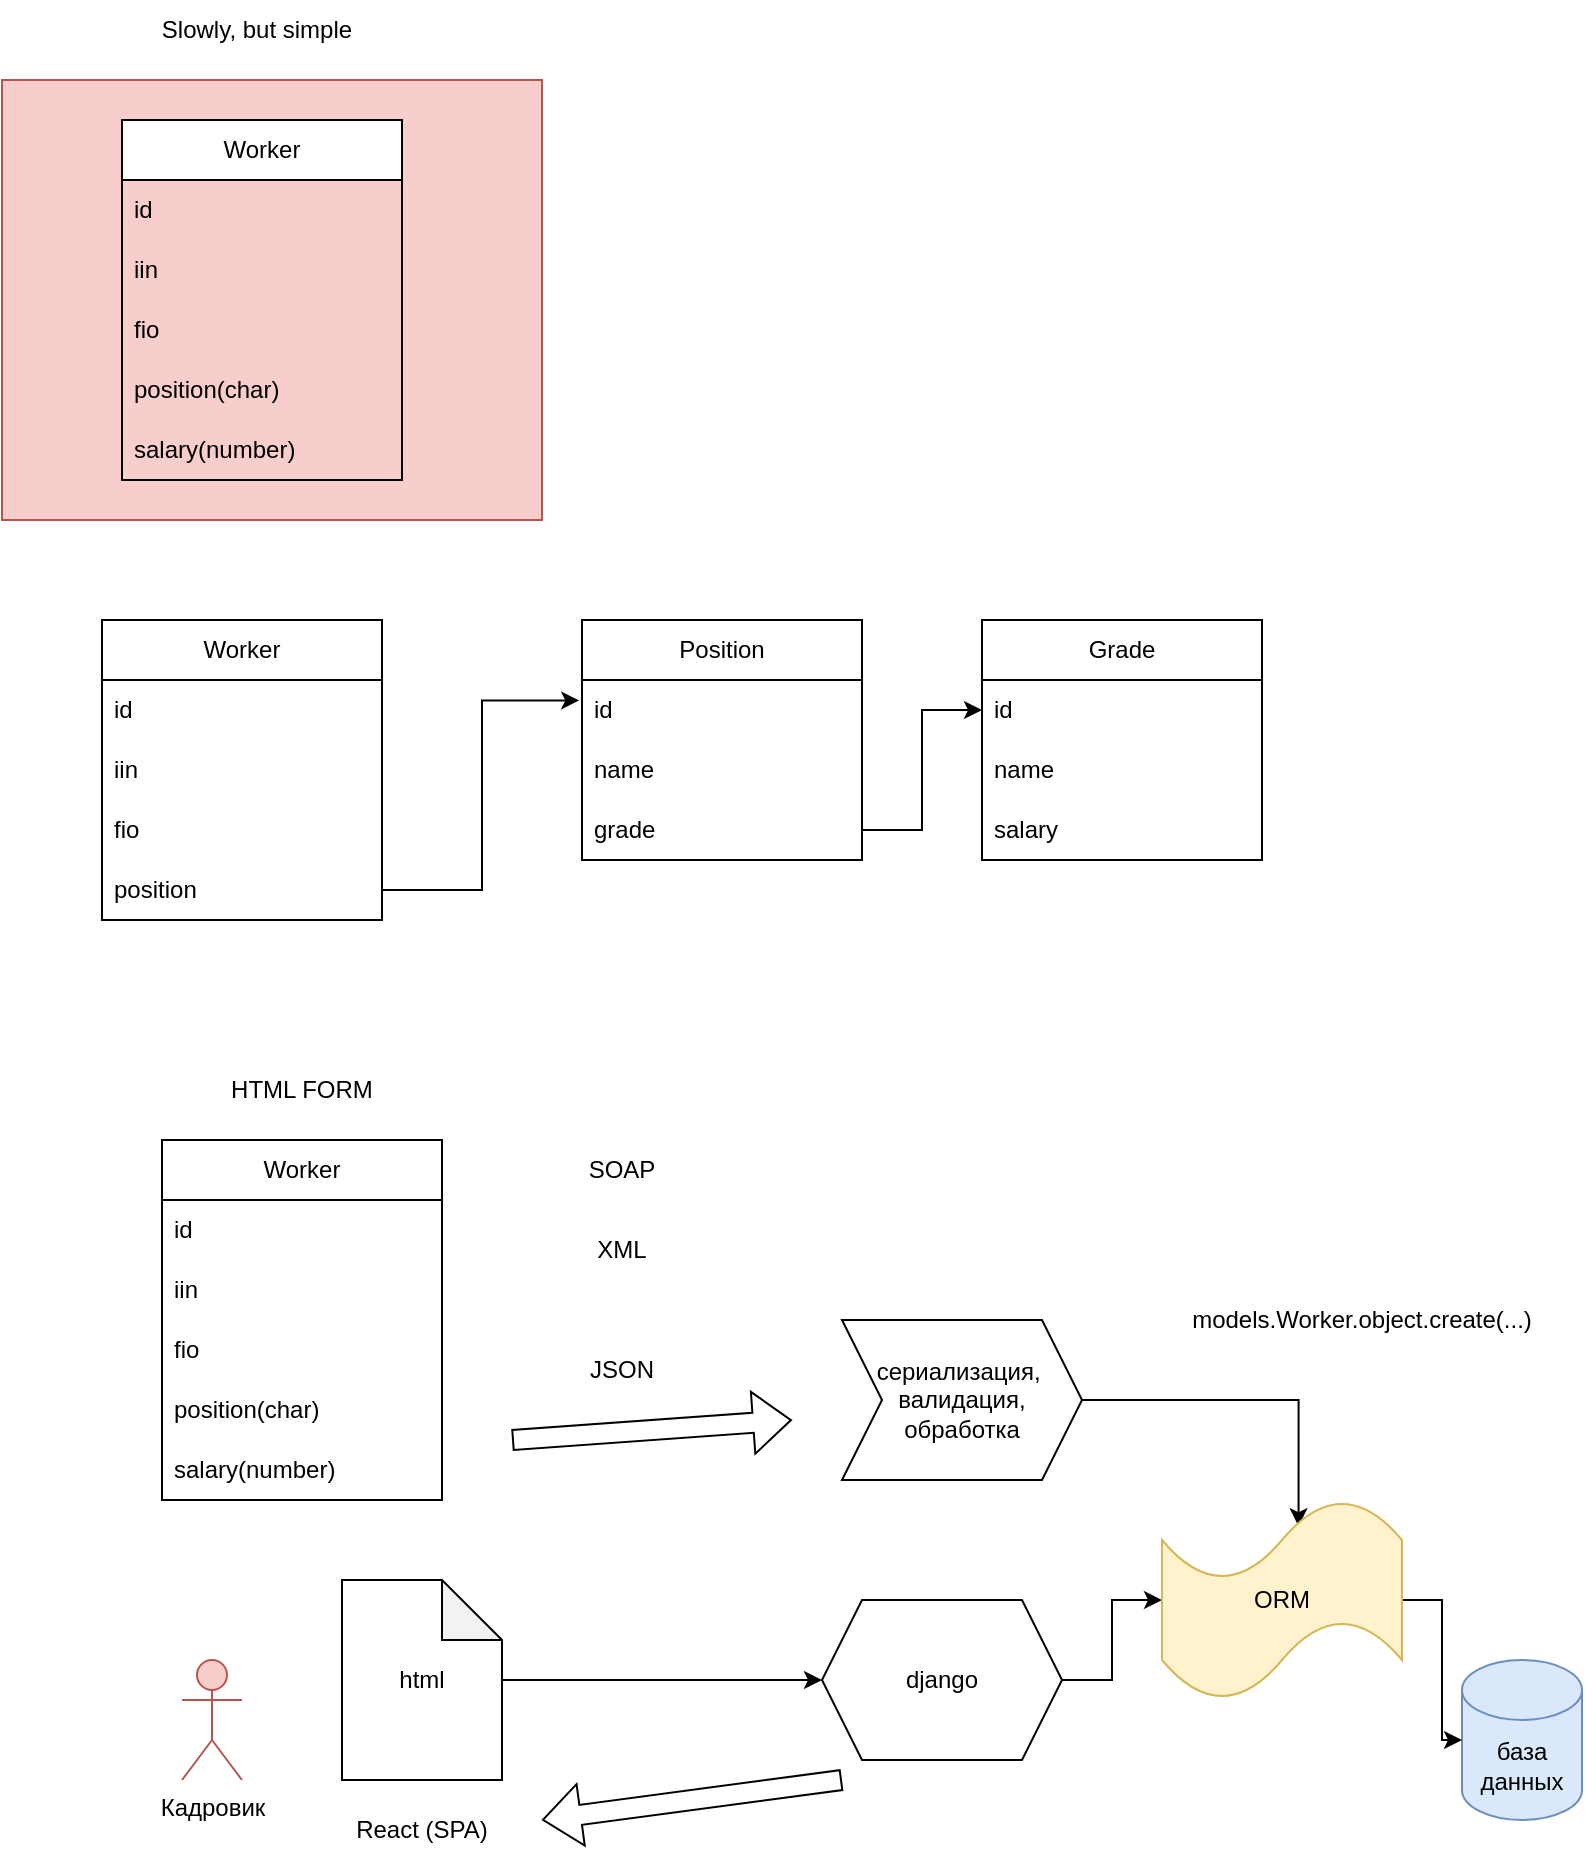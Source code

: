<mxfile version="21.7.2" type="device">
  <diagram name="Page-1" id="b3tc0pRuWGflE5XBi_cO">
    <mxGraphModel dx="744" dy="1510" grid="1" gridSize="10" guides="1" tooltips="1" connect="1" arrows="1" fold="1" page="1" pageScale="1" pageWidth="850" pageHeight="1100" math="0" shadow="0">
      <root>
        <mxCell id="0" />
        <mxCell id="1" parent="0" />
        <mxCell id="I2a9pSv5UqrttLGaPGQR-35" value="" style="rounded=0;whiteSpace=wrap;html=1;fillColor=#f8cecc;strokeColor=#b85450;" vertex="1" parent="1">
          <mxGeometry x="70" y="-510" width="270" height="220" as="geometry" />
        </mxCell>
        <mxCell id="I2a9pSv5UqrttLGaPGQR-1" value="Кадровик" style="shape=umlActor;verticalLabelPosition=bottom;verticalAlign=top;html=1;outlineConnect=0;fillColor=#f8cecc;strokeColor=#b85450;" vertex="1" parent="1">
          <mxGeometry x="160" y="280" width="30" height="60" as="geometry" />
        </mxCell>
        <mxCell id="I2a9pSv5UqrttLGaPGQR-7" style="edgeStyle=orthogonalEdgeStyle;rounded=0;orthogonalLoop=1;jettySize=auto;html=1;" edge="1" parent="1" source="I2a9pSv5UqrttLGaPGQR-2" target="I2a9pSv5UqrttLGaPGQR-6">
          <mxGeometry relative="1" as="geometry" />
        </mxCell>
        <mxCell id="I2a9pSv5UqrttLGaPGQR-2" value="html" style="shape=note;whiteSpace=wrap;html=1;backgroundOutline=1;darkOpacity=0.05;" vertex="1" parent="1">
          <mxGeometry x="240" y="240" width="80" height="100" as="geometry" />
        </mxCell>
        <mxCell id="I2a9pSv5UqrttLGaPGQR-3" value="React (SPA)" style="text;html=1;strokeColor=none;fillColor=none;align=center;verticalAlign=middle;whiteSpace=wrap;rounded=0;" vertex="1" parent="1">
          <mxGeometry x="235" y="350" width="90" height="30" as="geometry" />
        </mxCell>
        <mxCell id="I2a9pSv5UqrttLGaPGQR-4" value="база данных" style="shape=cylinder3;whiteSpace=wrap;html=1;boundedLbl=1;backgroundOutline=1;size=15;fillColor=#dae8fc;strokeColor=#6c8ebf;" vertex="1" parent="1">
          <mxGeometry x="800" y="280" width="60" height="80" as="geometry" />
        </mxCell>
        <mxCell id="I2a9pSv5UqrttLGaPGQR-49" style="edgeStyle=orthogonalEdgeStyle;rounded=0;orthogonalLoop=1;jettySize=auto;html=1;" edge="1" parent="1" source="I2a9pSv5UqrttLGaPGQR-6" target="I2a9pSv5UqrttLGaPGQR-48">
          <mxGeometry relative="1" as="geometry" />
        </mxCell>
        <mxCell id="I2a9pSv5UqrttLGaPGQR-6" value="django" style="shape=hexagon;perimeter=hexagonPerimeter2;whiteSpace=wrap;html=1;fixedSize=1;" vertex="1" parent="1">
          <mxGeometry x="480" y="250" width="120" height="80" as="geometry" />
        </mxCell>
        <mxCell id="I2a9pSv5UqrttLGaPGQR-8" value="" style="shape=flexArrow;endArrow=classic;html=1;rounded=0;" edge="1" parent="1">
          <mxGeometry width="50" height="50" relative="1" as="geometry">
            <mxPoint x="490" y="340" as="sourcePoint" />
            <mxPoint x="340" y="360" as="targetPoint" />
          </mxGeometry>
        </mxCell>
        <mxCell id="I2a9pSv5UqrttLGaPGQR-9" value="Worker" style="swimlane;fontStyle=0;childLayout=stackLayout;horizontal=1;startSize=30;horizontalStack=0;resizeParent=1;resizeParentMax=0;resizeLast=0;collapsible=1;marginBottom=0;whiteSpace=wrap;html=1;" vertex="1" parent="1">
          <mxGeometry x="120" y="-240" width="140" height="150" as="geometry" />
        </mxCell>
        <mxCell id="I2a9pSv5UqrttLGaPGQR-10" value="id" style="text;strokeColor=none;fillColor=none;align=left;verticalAlign=middle;spacingLeft=4;spacingRight=4;overflow=hidden;points=[[0,0.5],[1,0.5]];portConstraint=eastwest;rotatable=0;whiteSpace=wrap;html=1;" vertex="1" parent="I2a9pSv5UqrttLGaPGQR-9">
          <mxGeometry y="30" width="140" height="30" as="geometry" />
        </mxCell>
        <mxCell id="I2a9pSv5UqrttLGaPGQR-11" value="iin" style="text;strokeColor=none;fillColor=none;align=left;verticalAlign=middle;spacingLeft=4;spacingRight=4;overflow=hidden;points=[[0,0.5],[1,0.5]];portConstraint=eastwest;rotatable=0;whiteSpace=wrap;html=1;" vertex="1" parent="I2a9pSv5UqrttLGaPGQR-9">
          <mxGeometry y="60" width="140" height="30" as="geometry" />
        </mxCell>
        <mxCell id="I2a9pSv5UqrttLGaPGQR-12" value="fio" style="text;strokeColor=none;fillColor=none;align=left;verticalAlign=middle;spacingLeft=4;spacingRight=4;overflow=hidden;points=[[0,0.5],[1,0.5]];portConstraint=eastwest;rotatable=0;whiteSpace=wrap;html=1;" vertex="1" parent="I2a9pSv5UqrttLGaPGQR-9">
          <mxGeometry y="90" width="140" height="30" as="geometry" />
        </mxCell>
        <mxCell id="I2a9pSv5UqrttLGaPGQR-13" value="position" style="text;strokeColor=none;fillColor=none;align=left;verticalAlign=middle;spacingLeft=4;spacingRight=4;overflow=hidden;points=[[0,0.5],[1,0.5]];portConstraint=eastwest;rotatable=0;whiteSpace=wrap;html=1;" vertex="1" parent="I2a9pSv5UqrttLGaPGQR-9">
          <mxGeometry y="120" width="140" height="30" as="geometry" />
        </mxCell>
        <mxCell id="I2a9pSv5UqrttLGaPGQR-14" value="Position" style="swimlane;fontStyle=0;childLayout=stackLayout;horizontal=1;startSize=30;horizontalStack=0;resizeParent=1;resizeParentMax=0;resizeLast=0;collapsible=1;marginBottom=0;whiteSpace=wrap;html=1;" vertex="1" parent="1">
          <mxGeometry x="360" y="-240" width="140" height="120" as="geometry" />
        </mxCell>
        <mxCell id="I2a9pSv5UqrttLGaPGQR-15" value="id" style="text;strokeColor=none;fillColor=none;align=left;verticalAlign=middle;spacingLeft=4;spacingRight=4;overflow=hidden;points=[[0,0.5],[1,0.5]];portConstraint=eastwest;rotatable=0;whiteSpace=wrap;html=1;" vertex="1" parent="I2a9pSv5UqrttLGaPGQR-14">
          <mxGeometry y="30" width="140" height="30" as="geometry" />
        </mxCell>
        <mxCell id="I2a9pSv5UqrttLGaPGQR-16" value="name" style="text;strokeColor=none;fillColor=none;align=left;verticalAlign=middle;spacingLeft=4;spacingRight=4;overflow=hidden;points=[[0,0.5],[1,0.5]];portConstraint=eastwest;rotatable=0;whiteSpace=wrap;html=1;" vertex="1" parent="I2a9pSv5UqrttLGaPGQR-14">
          <mxGeometry y="60" width="140" height="30" as="geometry" />
        </mxCell>
        <mxCell id="I2a9pSv5UqrttLGaPGQR-17" value="grade" style="text;strokeColor=none;fillColor=none;align=left;verticalAlign=middle;spacingLeft=4;spacingRight=4;overflow=hidden;points=[[0,0.5],[1,0.5]];portConstraint=eastwest;rotatable=0;whiteSpace=wrap;html=1;" vertex="1" parent="I2a9pSv5UqrttLGaPGQR-14">
          <mxGeometry y="90" width="140" height="30" as="geometry" />
        </mxCell>
        <mxCell id="I2a9pSv5UqrttLGaPGQR-19" value="Grade" style="swimlane;fontStyle=0;childLayout=stackLayout;horizontal=1;startSize=30;horizontalStack=0;resizeParent=1;resizeParentMax=0;resizeLast=0;collapsible=1;marginBottom=0;whiteSpace=wrap;html=1;" vertex="1" parent="1">
          <mxGeometry x="560" y="-240" width="140" height="120" as="geometry" />
        </mxCell>
        <mxCell id="I2a9pSv5UqrttLGaPGQR-20" value="id" style="text;strokeColor=none;fillColor=none;align=left;verticalAlign=middle;spacingLeft=4;spacingRight=4;overflow=hidden;points=[[0,0.5],[1,0.5]];portConstraint=eastwest;rotatable=0;whiteSpace=wrap;html=1;" vertex="1" parent="I2a9pSv5UqrttLGaPGQR-19">
          <mxGeometry y="30" width="140" height="30" as="geometry" />
        </mxCell>
        <mxCell id="I2a9pSv5UqrttLGaPGQR-21" value="name" style="text;strokeColor=none;fillColor=none;align=left;verticalAlign=middle;spacingLeft=4;spacingRight=4;overflow=hidden;points=[[0,0.5],[1,0.5]];portConstraint=eastwest;rotatable=0;whiteSpace=wrap;html=1;" vertex="1" parent="I2a9pSv5UqrttLGaPGQR-19">
          <mxGeometry y="60" width="140" height="30" as="geometry" />
        </mxCell>
        <mxCell id="I2a9pSv5UqrttLGaPGQR-22" value="salary" style="text;strokeColor=none;fillColor=none;align=left;verticalAlign=middle;spacingLeft=4;spacingRight=4;overflow=hidden;points=[[0,0.5],[1,0.5]];portConstraint=eastwest;rotatable=0;whiteSpace=wrap;html=1;" vertex="1" parent="I2a9pSv5UqrttLGaPGQR-19">
          <mxGeometry y="90" width="140" height="30" as="geometry" />
        </mxCell>
        <mxCell id="I2a9pSv5UqrttLGaPGQR-23" style="edgeStyle=orthogonalEdgeStyle;rounded=0;orthogonalLoop=1;jettySize=auto;html=1;entryX=-0.01;entryY=0.34;entryDx=0;entryDy=0;entryPerimeter=0;" edge="1" parent="1" source="I2a9pSv5UqrttLGaPGQR-13" target="I2a9pSv5UqrttLGaPGQR-15">
          <mxGeometry relative="1" as="geometry" />
        </mxCell>
        <mxCell id="I2a9pSv5UqrttLGaPGQR-24" value="Worker" style="swimlane;fontStyle=0;childLayout=stackLayout;horizontal=1;startSize=30;horizontalStack=0;resizeParent=1;resizeParentMax=0;resizeLast=0;collapsible=1;marginBottom=0;whiteSpace=wrap;html=1;" vertex="1" parent="1">
          <mxGeometry x="130" y="-490" width="140" height="180" as="geometry" />
        </mxCell>
        <mxCell id="I2a9pSv5UqrttLGaPGQR-25" value="id" style="text;strokeColor=none;fillColor=none;align=left;verticalAlign=middle;spacingLeft=4;spacingRight=4;overflow=hidden;points=[[0,0.5],[1,0.5]];portConstraint=eastwest;rotatable=0;whiteSpace=wrap;html=1;" vertex="1" parent="I2a9pSv5UqrttLGaPGQR-24">
          <mxGeometry y="30" width="140" height="30" as="geometry" />
        </mxCell>
        <mxCell id="I2a9pSv5UqrttLGaPGQR-26" value="iin" style="text;strokeColor=none;fillColor=none;align=left;verticalAlign=middle;spacingLeft=4;spacingRight=4;overflow=hidden;points=[[0,0.5],[1,0.5]];portConstraint=eastwest;rotatable=0;whiteSpace=wrap;html=1;" vertex="1" parent="I2a9pSv5UqrttLGaPGQR-24">
          <mxGeometry y="60" width="140" height="30" as="geometry" />
        </mxCell>
        <mxCell id="I2a9pSv5UqrttLGaPGQR-27" value="fio" style="text;strokeColor=none;fillColor=none;align=left;verticalAlign=middle;spacingLeft=4;spacingRight=4;overflow=hidden;points=[[0,0.5],[1,0.5]];portConstraint=eastwest;rotatable=0;whiteSpace=wrap;html=1;" vertex="1" parent="I2a9pSv5UqrttLGaPGQR-24">
          <mxGeometry y="90" width="140" height="30" as="geometry" />
        </mxCell>
        <mxCell id="I2a9pSv5UqrttLGaPGQR-28" value="position(char)" style="text;strokeColor=none;fillColor=none;align=left;verticalAlign=middle;spacingLeft=4;spacingRight=4;overflow=hidden;points=[[0,0.5],[1,0.5]];portConstraint=eastwest;rotatable=0;whiteSpace=wrap;html=1;" vertex="1" parent="I2a9pSv5UqrttLGaPGQR-24">
          <mxGeometry y="120" width="140" height="30" as="geometry" />
        </mxCell>
        <mxCell id="I2a9pSv5UqrttLGaPGQR-34" value="salary(number)" style="text;strokeColor=none;fillColor=none;align=left;verticalAlign=middle;spacingLeft=4;spacingRight=4;overflow=hidden;points=[[0,0.5],[1,0.5]];portConstraint=eastwest;rotatable=0;whiteSpace=wrap;html=1;" vertex="1" parent="I2a9pSv5UqrttLGaPGQR-24">
          <mxGeometry y="150" width="140" height="30" as="geometry" />
        </mxCell>
        <mxCell id="I2a9pSv5UqrttLGaPGQR-36" value="Slowly, but simple" style="text;html=1;strokeColor=none;fillColor=none;align=center;verticalAlign=middle;whiteSpace=wrap;rounded=0;" vertex="1" parent="1">
          <mxGeometry x="135" y="-550" width="125" height="30" as="geometry" />
        </mxCell>
        <mxCell id="I2a9pSv5UqrttLGaPGQR-37" style="edgeStyle=orthogonalEdgeStyle;rounded=0;orthogonalLoop=1;jettySize=auto;html=1;entryX=0;entryY=0.5;entryDx=0;entryDy=0;" edge="1" parent="1" source="I2a9pSv5UqrttLGaPGQR-17" target="I2a9pSv5UqrttLGaPGQR-20">
          <mxGeometry relative="1" as="geometry" />
        </mxCell>
        <mxCell id="I2a9pSv5UqrttLGaPGQR-38" value="Worker" style="swimlane;fontStyle=0;childLayout=stackLayout;horizontal=1;startSize=30;horizontalStack=0;resizeParent=1;resizeParentMax=0;resizeLast=0;collapsible=1;marginBottom=0;whiteSpace=wrap;html=1;" vertex="1" parent="1">
          <mxGeometry x="150" y="20" width="140" height="180" as="geometry" />
        </mxCell>
        <mxCell id="I2a9pSv5UqrttLGaPGQR-39" value="id" style="text;strokeColor=none;fillColor=none;align=left;verticalAlign=middle;spacingLeft=4;spacingRight=4;overflow=hidden;points=[[0,0.5],[1,0.5]];portConstraint=eastwest;rotatable=0;whiteSpace=wrap;html=1;" vertex="1" parent="I2a9pSv5UqrttLGaPGQR-38">
          <mxGeometry y="30" width="140" height="30" as="geometry" />
        </mxCell>
        <mxCell id="I2a9pSv5UqrttLGaPGQR-40" value="iin" style="text;strokeColor=none;fillColor=none;align=left;verticalAlign=middle;spacingLeft=4;spacingRight=4;overflow=hidden;points=[[0,0.5],[1,0.5]];portConstraint=eastwest;rotatable=0;whiteSpace=wrap;html=1;" vertex="1" parent="I2a9pSv5UqrttLGaPGQR-38">
          <mxGeometry y="60" width="140" height="30" as="geometry" />
        </mxCell>
        <mxCell id="I2a9pSv5UqrttLGaPGQR-41" value="fio" style="text;strokeColor=none;fillColor=none;align=left;verticalAlign=middle;spacingLeft=4;spacingRight=4;overflow=hidden;points=[[0,0.5],[1,0.5]];portConstraint=eastwest;rotatable=0;whiteSpace=wrap;html=1;" vertex="1" parent="I2a9pSv5UqrttLGaPGQR-38">
          <mxGeometry y="90" width="140" height="30" as="geometry" />
        </mxCell>
        <mxCell id="I2a9pSv5UqrttLGaPGQR-42" value="position(char)" style="text;strokeColor=none;fillColor=none;align=left;verticalAlign=middle;spacingLeft=4;spacingRight=4;overflow=hidden;points=[[0,0.5],[1,0.5]];portConstraint=eastwest;rotatable=0;whiteSpace=wrap;html=1;" vertex="1" parent="I2a9pSv5UqrttLGaPGQR-38">
          <mxGeometry y="120" width="140" height="30" as="geometry" />
        </mxCell>
        <mxCell id="I2a9pSv5UqrttLGaPGQR-43" value="salary(number)" style="text;strokeColor=none;fillColor=none;align=left;verticalAlign=middle;spacingLeft=4;spacingRight=4;overflow=hidden;points=[[0,0.5],[1,0.5]];portConstraint=eastwest;rotatable=0;whiteSpace=wrap;html=1;" vertex="1" parent="I2a9pSv5UqrttLGaPGQR-38">
          <mxGeometry y="150" width="140" height="30" as="geometry" />
        </mxCell>
        <mxCell id="I2a9pSv5UqrttLGaPGQR-44" value="HTML FORM" style="text;html=1;strokeColor=none;fillColor=none;align=center;verticalAlign=middle;whiteSpace=wrap;rounded=0;" vertex="1" parent="1">
          <mxGeometry x="150" y="-20" width="140" height="30" as="geometry" />
        </mxCell>
        <mxCell id="I2a9pSv5UqrttLGaPGQR-45" value="" style="shape=flexArrow;endArrow=classic;html=1;rounded=0;" edge="1" parent="1">
          <mxGeometry width="50" height="50" relative="1" as="geometry">
            <mxPoint x="325" y="170" as="sourcePoint" />
            <mxPoint x="465" y="160" as="targetPoint" />
          </mxGeometry>
        </mxCell>
        <mxCell id="I2a9pSv5UqrttLGaPGQR-50" style="edgeStyle=orthogonalEdgeStyle;rounded=0;orthogonalLoop=1;jettySize=auto;html=1;entryX=0.569;entryY=0.131;entryDx=0;entryDy=0;entryPerimeter=0;" edge="1" parent="1" source="I2a9pSv5UqrttLGaPGQR-46" target="I2a9pSv5UqrttLGaPGQR-48">
          <mxGeometry relative="1" as="geometry" />
        </mxCell>
        <mxCell id="I2a9pSv5UqrttLGaPGQR-46" value="сериализация,&amp;nbsp;&lt;br&gt;валидация, обработка" style="shape=step;perimeter=stepPerimeter;whiteSpace=wrap;html=1;fixedSize=1;" vertex="1" parent="1">
          <mxGeometry x="490" y="110" width="120" height="80" as="geometry" />
        </mxCell>
        <mxCell id="I2a9pSv5UqrttLGaPGQR-51" style="edgeStyle=orthogonalEdgeStyle;rounded=0;orthogonalLoop=1;jettySize=auto;html=1;" edge="1" parent="1" source="I2a9pSv5UqrttLGaPGQR-48" target="I2a9pSv5UqrttLGaPGQR-4">
          <mxGeometry relative="1" as="geometry" />
        </mxCell>
        <mxCell id="I2a9pSv5UqrttLGaPGQR-48" value="ORM" style="shape=tape;whiteSpace=wrap;html=1;fillColor=#fff2cc;strokeColor=#d6b656;" vertex="1" parent="1">
          <mxGeometry x="650" y="200" width="120" height="100" as="geometry" />
        </mxCell>
        <mxCell id="I2a9pSv5UqrttLGaPGQR-52" value="models.Worker.object.create(...)" style="text;html=1;strokeColor=none;fillColor=none;align=center;verticalAlign=middle;whiteSpace=wrap;rounded=0;" vertex="1" parent="1">
          <mxGeometry x="650" y="92.5" width="200" height="35" as="geometry" />
        </mxCell>
        <mxCell id="I2a9pSv5UqrttLGaPGQR-53" value="JSON" style="text;html=1;strokeColor=none;fillColor=none;align=center;verticalAlign=middle;whiteSpace=wrap;rounded=0;" vertex="1" parent="1">
          <mxGeometry x="350" y="120" width="60" height="30" as="geometry" />
        </mxCell>
        <mxCell id="I2a9pSv5UqrttLGaPGQR-54" value="XML" style="text;html=1;strokeColor=none;fillColor=none;align=center;verticalAlign=middle;whiteSpace=wrap;rounded=0;" vertex="1" parent="1">
          <mxGeometry x="350" y="60" width="60" height="30" as="geometry" />
        </mxCell>
        <mxCell id="I2a9pSv5UqrttLGaPGQR-55" value="SOAP" style="text;html=1;strokeColor=none;fillColor=none;align=center;verticalAlign=middle;whiteSpace=wrap;rounded=0;" vertex="1" parent="1">
          <mxGeometry x="350" y="20" width="60" height="30" as="geometry" />
        </mxCell>
      </root>
    </mxGraphModel>
  </diagram>
</mxfile>
